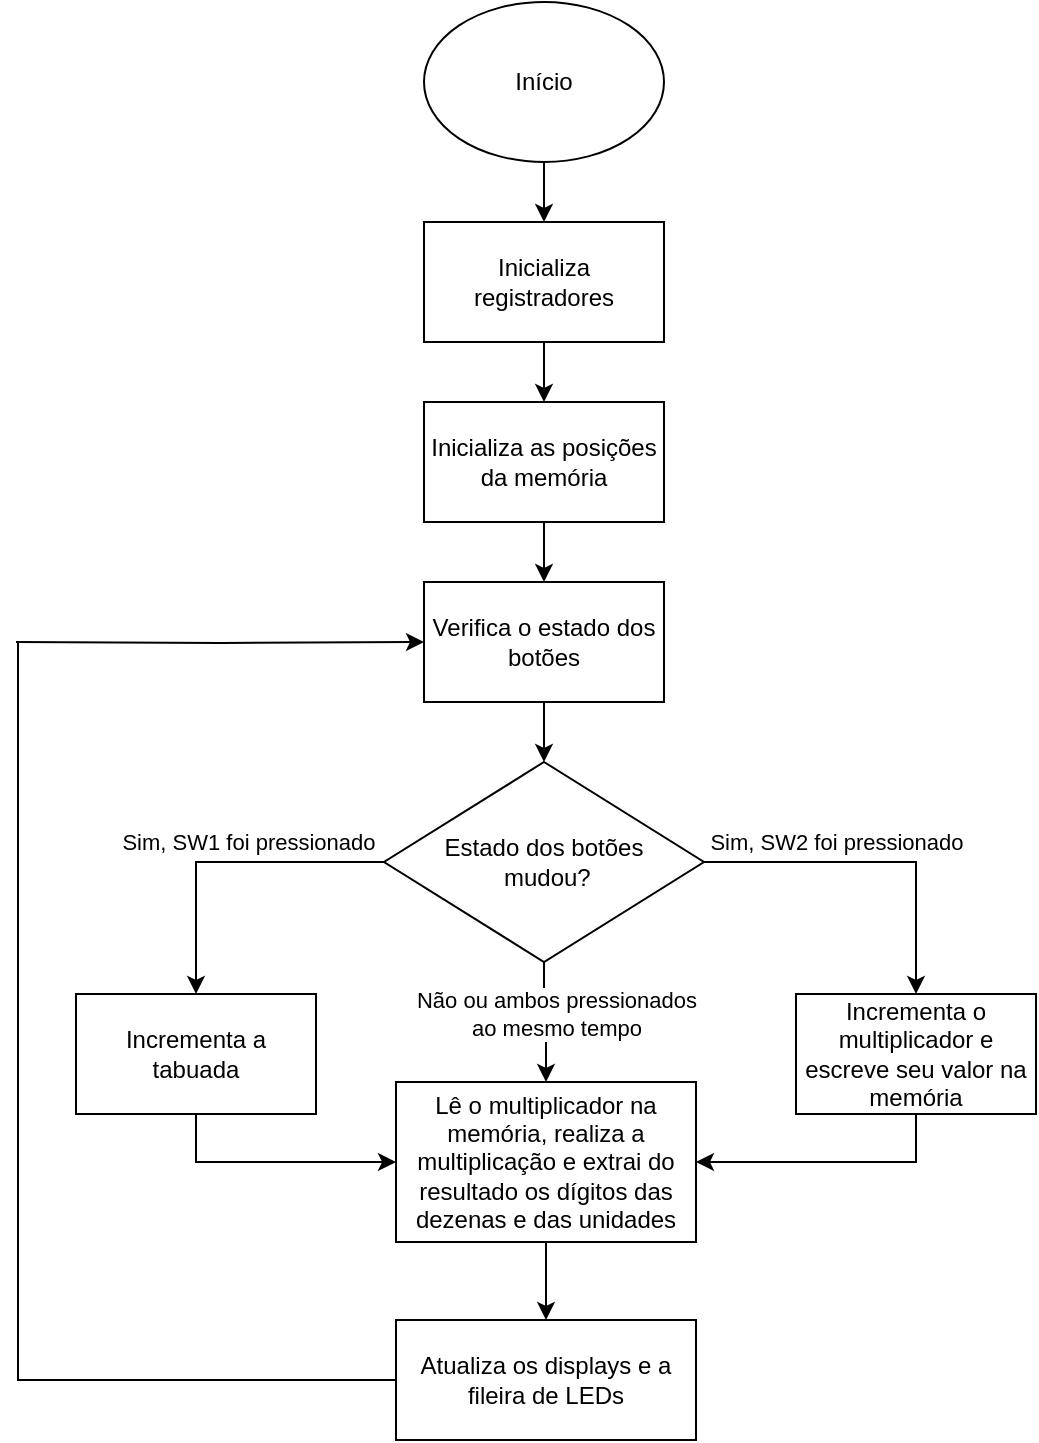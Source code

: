 <mxfile version="22.0.0" type="device">
  <diagram id="C5RBs43oDa-KdzZeNtuy" name="Page-1">
    <mxGraphModel dx="1434" dy="1959" grid="1" gridSize="10" guides="1" tooltips="1" connect="1" arrows="1" fold="1" page="1" pageScale="1" pageWidth="827" pageHeight="1169" math="0" shadow="0">
      <root>
        <mxCell id="WIyWlLk6GJQsqaUBKTNV-0" />
        <mxCell id="WIyWlLk6GJQsqaUBKTNV-1" parent="WIyWlLk6GJQsqaUBKTNV-0" />
        <mxCell id="kSbRn1WNaXM--QhGtQbP-11" value="" style="edgeStyle=orthogonalEdgeStyle;rounded=0;orthogonalLoop=1;jettySize=auto;html=1;" parent="WIyWlLk6GJQsqaUBKTNV-1" source="kSbRn1WNaXM--QhGtQbP-0" target="kSbRn1WNaXM--QhGtQbP-1" edge="1">
          <mxGeometry relative="1" as="geometry" />
        </mxCell>
        <mxCell id="kSbRn1WNaXM--QhGtQbP-0" value="Início" style="ellipse;whiteSpace=wrap;html=1;" parent="WIyWlLk6GJQsqaUBKTNV-1" vertex="1">
          <mxGeometry x="354" y="-1110" width="120" height="80" as="geometry" />
        </mxCell>
        <mxCell id="kSbRn1WNaXM--QhGtQbP-12" value="" style="edgeStyle=orthogonalEdgeStyle;rounded=0;orthogonalLoop=1;jettySize=auto;html=1;" parent="WIyWlLk6GJQsqaUBKTNV-1" source="kSbRn1WNaXM--QhGtQbP-1" target="kSbRn1WNaXM--QhGtQbP-2" edge="1">
          <mxGeometry relative="1" as="geometry" />
        </mxCell>
        <mxCell id="kSbRn1WNaXM--QhGtQbP-1" value="Inicializa registradores" style="rounded=0;whiteSpace=wrap;html=1;" parent="WIyWlLk6GJQsqaUBKTNV-1" vertex="1">
          <mxGeometry x="354" y="-1000" width="120" height="60" as="geometry" />
        </mxCell>
        <mxCell id="kSbRn1WNaXM--QhGtQbP-13" value="" style="edgeStyle=orthogonalEdgeStyle;rounded=0;orthogonalLoop=1;jettySize=auto;html=1;" parent="WIyWlLk6GJQsqaUBKTNV-1" source="kSbRn1WNaXM--QhGtQbP-2" target="kSbRn1WNaXM--QhGtQbP-3" edge="1">
          <mxGeometry relative="1" as="geometry" />
        </mxCell>
        <mxCell id="kSbRn1WNaXM--QhGtQbP-2" value="Inicializa as posições da memória" style="rounded=0;whiteSpace=wrap;html=1;" parent="WIyWlLk6GJQsqaUBKTNV-1" vertex="1">
          <mxGeometry x="354" y="-910" width="120" height="60" as="geometry" />
        </mxCell>
        <mxCell id="kSbRn1WNaXM--QhGtQbP-14" value="" style="edgeStyle=orthogonalEdgeStyle;rounded=0;orthogonalLoop=1;jettySize=auto;html=1;" parent="WIyWlLk6GJQsqaUBKTNV-1" source="kSbRn1WNaXM--QhGtQbP-3" target="kSbRn1WNaXM--QhGtQbP-4" edge="1">
          <mxGeometry relative="1" as="geometry" />
        </mxCell>
        <mxCell id="kSbRn1WNaXM--QhGtQbP-3" value="Verifica o estado dos botões" style="rounded=0;whiteSpace=wrap;html=1;" parent="WIyWlLk6GJQsqaUBKTNV-1" vertex="1">
          <mxGeometry x="354" y="-820" width="120" height="60" as="geometry" />
        </mxCell>
        <mxCell id="kSbRn1WNaXM--QhGtQbP-21" value="" style="edgeStyle=orthogonalEdgeStyle;rounded=0;orthogonalLoop=1;jettySize=auto;html=1;" parent="WIyWlLk6GJQsqaUBKTNV-1" source="kSbRn1WNaXM--QhGtQbP-4" target="kSbRn1WNaXM--QhGtQbP-20" edge="1">
          <mxGeometry relative="1" as="geometry" />
        </mxCell>
        <mxCell id="kSbRn1WNaXM--QhGtQbP-22" value="Sim, SW1 foi pressionado" style="edgeLabel;html=1;align=center;verticalAlign=middle;resizable=0;points=[];" parent="kSbRn1WNaXM--QhGtQbP-21" vertex="1" connectable="0">
          <mxGeometry x="-0.08" y="1" relative="1" as="geometry">
            <mxPoint x="5" y="-11" as="offset" />
          </mxGeometry>
        </mxCell>
        <mxCell id="kSbRn1WNaXM--QhGtQbP-24" value="" style="edgeStyle=orthogonalEdgeStyle;rounded=0;orthogonalLoop=1;jettySize=auto;html=1;" parent="WIyWlLk6GJQsqaUBKTNV-1" source="kSbRn1WNaXM--QhGtQbP-4" target="kSbRn1WNaXM--QhGtQbP-23" edge="1">
          <mxGeometry relative="1" as="geometry" />
        </mxCell>
        <mxCell id="kSbRn1WNaXM--QhGtQbP-25" value="Sim, SW2 foi pressionado" style="edgeLabel;html=1;align=center;verticalAlign=middle;resizable=0;points=[];" parent="kSbRn1WNaXM--QhGtQbP-24" vertex="1" connectable="0">
          <mxGeometry x="-0.43" y="2" relative="1" as="geometry">
            <mxPoint x="17" y="-8" as="offset" />
          </mxGeometry>
        </mxCell>
        <mxCell id="kSbRn1WNaXM--QhGtQbP-30" value="" style="edgeStyle=orthogonalEdgeStyle;rounded=0;orthogonalLoop=1;jettySize=auto;html=1;" parent="WIyWlLk6GJQsqaUBKTNV-1" source="kSbRn1WNaXM--QhGtQbP-4" target="kSbRn1WNaXM--QhGtQbP-6" edge="1">
          <mxGeometry relative="1" as="geometry" />
        </mxCell>
        <mxCell id="kSbRn1WNaXM--QhGtQbP-31" value="Não ou ambos pressionados &lt;br&gt;ao mesmo tempo" style="edgeLabel;html=1;align=center;verticalAlign=middle;resizable=0;points=[];" parent="kSbRn1WNaXM--QhGtQbP-30" vertex="1" connectable="0">
          <mxGeometry x="-0.147" relative="1" as="geometry">
            <mxPoint x="6" as="offset" />
          </mxGeometry>
        </mxCell>
        <mxCell id="kSbRn1WNaXM--QhGtQbP-4" value="Estado dos botões&lt;br&gt;&amp;nbsp;mudou?" style="rhombus;whiteSpace=wrap;html=1;" parent="WIyWlLk6GJQsqaUBKTNV-1" vertex="1">
          <mxGeometry x="334" y="-730" width="160" height="100" as="geometry" />
        </mxCell>
        <mxCell id="kSbRn1WNaXM--QhGtQbP-10" value="" style="edgeStyle=orthogonalEdgeStyle;rounded=0;orthogonalLoop=1;jettySize=auto;html=1;" parent="WIyWlLk6GJQsqaUBKTNV-1" source="kSbRn1WNaXM--QhGtQbP-6" target="kSbRn1WNaXM--QhGtQbP-9" edge="1">
          <mxGeometry relative="1" as="geometry" />
        </mxCell>
        <mxCell id="kSbRn1WNaXM--QhGtQbP-6" value="Lê o multiplicador na memória, realiza a multiplicação e extrai do resultado os dígitos das dezenas e das unidades" style="rounded=0;whiteSpace=wrap;html=1;" parent="WIyWlLk6GJQsqaUBKTNV-1" vertex="1">
          <mxGeometry x="340" y="-570" width="150" height="80" as="geometry" />
        </mxCell>
        <mxCell id="kSbRn1WNaXM--QhGtQbP-16" value="" style="edgeStyle=orthogonalEdgeStyle;rounded=0;orthogonalLoop=1;jettySize=auto;html=1;strokeColor=default;endArrow=none;endFill=0;" parent="WIyWlLk6GJQsqaUBKTNV-1" source="kSbRn1WNaXM--QhGtQbP-9" edge="1">
          <mxGeometry relative="1" as="geometry">
            <mxPoint x="150" y="-790" as="targetPoint" />
            <Array as="points">
              <mxPoint x="151" y="-421" />
            </Array>
          </mxGeometry>
        </mxCell>
        <mxCell id="kSbRn1WNaXM--QhGtQbP-9" value="Atualiza os displays e a fileira de LEDs" style="rounded=0;whiteSpace=wrap;html=1;" parent="WIyWlLk6GJQsqaUBKTNV-1" vertex="1">
          <mxGeometry x="340" y="-451" width="150" height="60" as="geometry" />
        </mxCell>
        <mxCell id="kSbRn1WNaXM--QhGtQbP-19" value="" style="edgeStyle=orthogonalEdgeStyle;rounded=0;orthogonalLoop=1;jettySize=auto;html=1;" parent="WIyWlLk6GJQsqaUBKTNV-1" target="kSbRn1WNaXM--QhGtQbP-3" edge="1">
          <mxGeometry relative="1" as="geometry">
            <mxPoint x="150" y="-790" as="sourcePoint" />
          </mxGeometry>
        </mxCell>
        <mxCell id="kSbRn1WNaXM--QhGtQbP-27" value="" style="edgeStyle=orthogonalEdgeStyle;rounded=0;orthogonalLoop=1;jettySize=auto;html=1;entryX=0;entryY=0.5;entryDx=0;entryDy=0;" parent="WIyWlLk6GJQsqaUBKTNV-1" source="kSbRn1WNaXM--QhGtQbP-20" target="kSbRn1WNaXM--QhGtQbP-6" edge="1">
          <mxGeometry relative="1" as="geometry">
            <mxPoint x="250" y="-474" as="targetPoint" />
            <Array as="points">
              <mxPoint x="240" y="-530" />
            </Array>
          </mxGeometry>
        </mxCell>
        <mxCell id="kSbRn1WNaXM--QhGtQbP-20" value="Incrementa a &lt;br&gt;tabuada" style="whiteSpace=wrap;html=1;" parent="WIyWlLk6GJQsqaUBKTNV-1" vertex="1">
          <mxGeometry x="180" y="-614" width="120" height="60" as="geometry" />
        </mxCell>
        <mxCell id="kSbRn1WNaXM--QhGtQbP-29" value="" style="edgeStyle=orthogonalEdgeStyle;rounded=0;orthogonalLoop=1;jettySize=auto;html=1;entryX=1;entryY=0.5;entryDx=0;entryDy=0;" parent="WIyWlLk6GJQsqaUBKTNV-1" source="kSbRn1WNaXM--QhGtQbP-23" target="kSbRn1WNaXM--QhGtQbP-6" edge="1">
          <mxGeometry relative="1" as="geometry">
            <mxPoint x="600" y="-474" as="targetPoint" />
            <Array as="points">
              <mxPoint x="600" y="-530" />
            </Array>
          </mxGeometry>
        </mxCell>
        <mxCell id="kSbRn1WNaXM--QhGtQbP-23" value="Incrementa o multiplicador e escreve seu valor na memória" style="whiteSpace=wrap;html=1;" parent="WIyWlLk6GJQsqaUBKTNV-1" vertex="1">
          <mxGeometry x="540" y="-614" width="120" height="60" as="geometry" />
        </mxCell>
      </root>
    </mxGraphModel>
  </diagram>
</mxfile>
